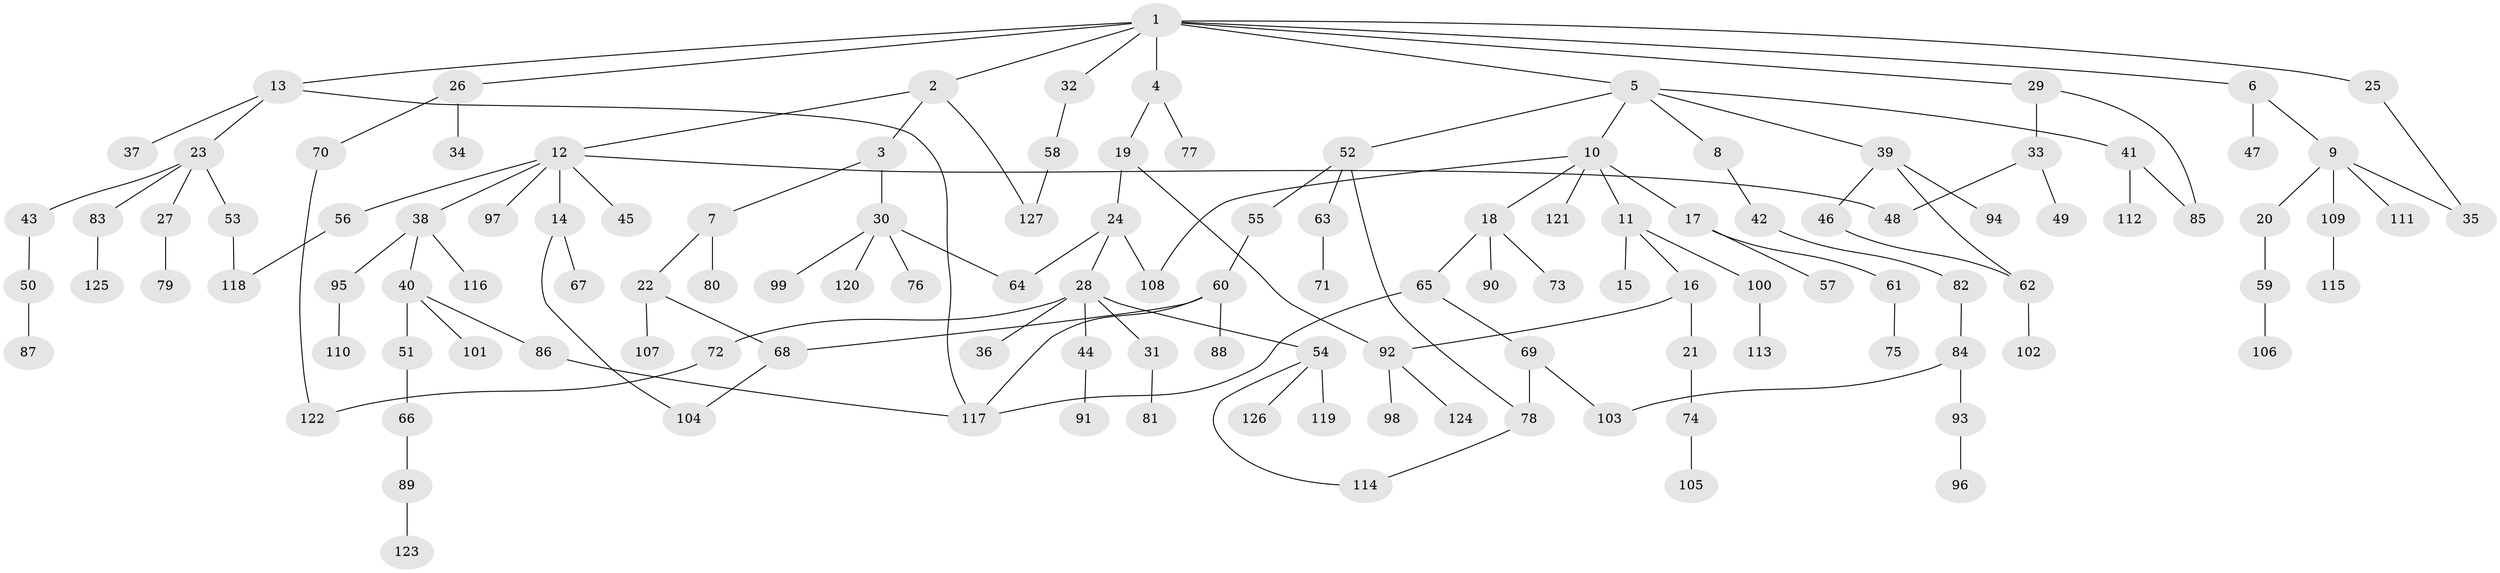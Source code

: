 // Generated by graph-tools (version 1.1) at 2025/13/03/09/25 04:13:38]
// undirected, 127 vertices, 144 edges
graph export_dot {
graph [start="1"]
  node [color=gray90,style=filled];
  1;
  2;
  3;
  4;
  5;
  6;
  7;
  8;
  9;
  10;
  11;
  12;
  13;
  14;
  15;
  16;
  17;
  18;
  19;
  20;
  21;
  22;
  23;
  24;
  25;
  26;
  27;
  28;
  29;
  30;
  31;
  32;
  33;
  34;
  35;
  36;
  37;
  38;
  39;
  40;
  41;
  42;
  43;
  44;
  45;
  46;
  47;
  48;
  49;
  50;
  51;
  52;
  53;
  54;
  55;
  56;
  57;
  58;
  59;
  60;
  61;
  62;
  63;
  64;
  65;
  66;
  67;
  68;
  69;
  70;
  71;
  72;
  73;
  74;
  75;
  76;
  77;
  78;
  79;
  80;
  81;
  82;
  83;
  84;
  85;
  86;
  87;
  88;
  89;
  90;
  91;
  92;
  93;
  94;
  95;
  96;
  97;
  98;
  99;
  100;
  101;
  102;
  103;
  104;
  105;
  106;
  107;
  108;
  109;
  110;
  111;
  112;
  113;
  114;
  115;
  116;
  117;
  118;
  119;
  120;
  121;
  122;
  123;
  124;
  125;
  126;
  127;
  1 -- 2;
  1 -- 4;
  1 -- 5;
  1 -- 6;
  1 -- 13;
  1 -- 25;
  1 -- 26;
  1 -- 29;
  1 -- 32;
  2 -- 3;
  2 -- 12;
  2 -- 127;
  3 -- 7;
  3 -- 30;
  4 -- 19;
  4 -- 77;
  5 -- 8;
  5 -- 10;
  5 -- 39;
  5 -- 41;
  5 -- 52;
  6 -- 9;
  6 -- 47;
  7 -- 22;
  7 -- 80;
  8 -- 42;
  9 -- 20;
  9 -- 35;
  9 -- 109;
  9 -- 111;
  10 -- 11;
  10 -- 17;
  10 -- 18;
  10 -- 121;
  10 -- 108;
  11 -- 15;
  11 -- 16;
  11 -- 100;
  12 -- 14;
  12 -- 38;
  12 -- 45;
  12 -- 48;
  12 -- 56;
  12 -- 97;
  13 -- 23;
  13 -- 37;
  13 -- 117;
  14 -- 67;
  14 -- 104;
  16 -- 21;
  16 -- 92;
  17 -- 57;
  17 -- 61;
  18 -- 65;
  18 -- 73;
  18 -- 90;
  19 -- 24;
  19 -- 92;
  20 -- 59;
  21 -- 74;
  22 -- 68;
  22 -- 107;
  23 -- 27;
  23 -- 43;
  23 -- 53;
  23 -- 83;
  24 -- 28;
  24 -- 108;
  24 -- 64;
  25 -- 35;
  26 -- 34;
  26 -- 70;
  27 -- 79;
  28 -- 31;
  28 -- 36;
  28 -- 44;
  28 -- 54;
  28 -- 72;
  29 -- 33;
  29 -- 85;
  30 -- 64;
  30 -- 76;
  30 -- 99;
  30 -- 120;
  31 -- 81;
  32 -- 58;
  33 -- 49;
  33 -- 48;
  38 -- 40;
  38 -- 95;
  38 -- 116;
  39 -- 46;
  39 -- 62;
  39 -- 94;
  40 -- 51;
  40 -- 86;
  40 -- 101;
  41 -- 85;
  41 -- 112;
  42 -- 82;
  43 -- 50;
  44 -- 91;
  46 -- 62;
  50 -- 87;
  51 -- 66;
  52 -- 55;
  52 -- 63;
  52 -- 78;
  53 -- 118;
  54 -- 119;
  54 -- 126;
  54 -- 114;
  55 -- 60;
  56 -- 118;
  58 -- 127;
  59 -- 106;
  60 -- 88;
  60 -- 117;
  60 -- 68;
  61 -- 75;
  62 -- 102;
  63 -- 71;
  65 -- 69;
  65 -- 117;
  66 -- 89;
  68 -- 104;
  69 -- 103;
  69 -- 78;
  70 -- 122;
  72 -- 122;
  74 -- 105;
  78 -- 114;
  82 -- 84;
  83 -- 125;
  84 -- 93;
  84 -- 103;
  86 -- 117;
  89 -- 123;
  92 -- 98;
  92 -- 124;
  93 -- 96;
  95 -- 110;
  100 -- 113;
  109 -- 115;
}
